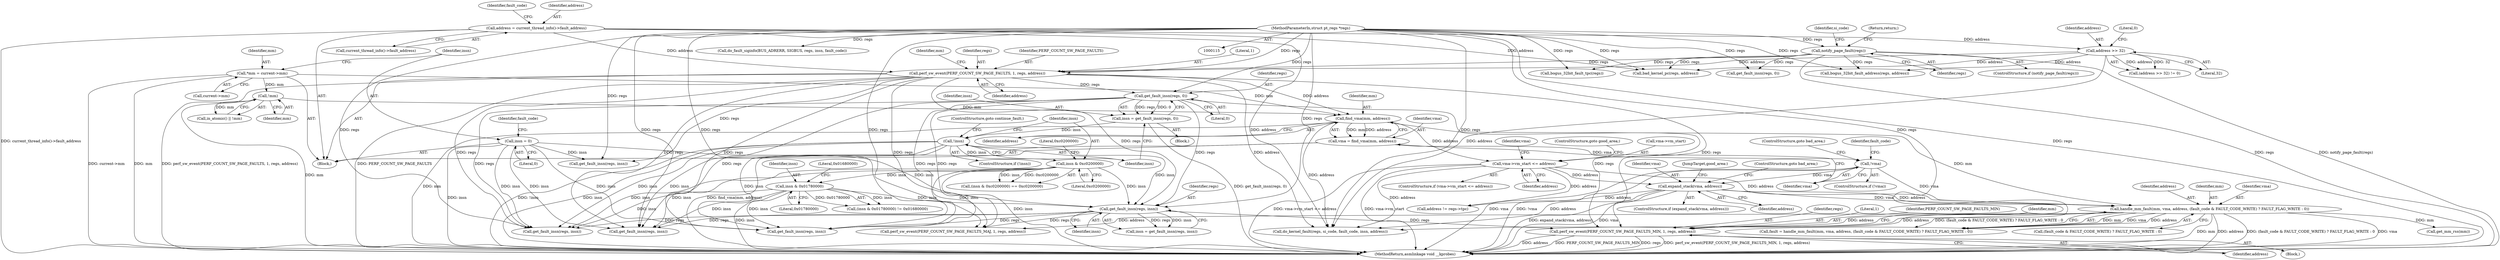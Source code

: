digraph "0_linux_a8b0ca17b80e92faab46ee7179ba9e99ccb61233_44@pointer" {
"1000519" [label="(Call,perf_sw_event(PERF_COUNT_SW_PAGE_FAULTS_MIN, 1, regs, address))"];
"1000306" [label="(Call,get_fault_insn(regs, 0))"];
"1000239" [label="(Call,perf_sw_event(PERF_COUNT_SW_PAGE_FAULTS, 1, regs, address))"];
"1000138" [label="(Call,notify_page_fault(regs))"];
"1000116" [label="(MethodParameterIn,struct pt_regs *regs)"];
"1000186" [label="(Call,address >> 32)"];
"1000144" [label="(Call,address = current_thread_info()->fault_address)"];
"1000353" [label="(Call,get_fault_insn(regs, insn))"];
"1000310" [label="(Call,!insn)"];
"1000304" [label="(Call,insn = get_fault_insn(regs, 0))"];
"1000126" [label="(Call,insn = 0)"];
"1000321" [label="(Call,insn & 0x01780000)"];
"1000316" [label="(Call,insn & 0xc0200000)"];
"1000471" [label="(Call,handle_mm_fault(mm, vma, address, (fault_code & FAULT_CODE_WRITE) ? FAULT_FLAG_WRITE : 0))"];
"1000278" [label="(Call,find_vma(mm, address))"];
"1000236" [label="(Call,!mm)"];
"1000119" [label="(Call,*mm = current->mm)"];
"1000389" [label="(Call,expand_stack(vma, address))"];
"1000282" [label="(Call,!vma)"];
"1000276" [label="(Call,vma = find_vma(mm, address))"];
"1000331" [label="(Call,vma->vm_start <= address)"];
"1000393" [label="(JumpTarget,good_area:)"];
"1000140" [label="(Return,return;)"];
"1000521" [label="(Literal,1)"];
"1000139" [label="(Identifier,regs)"];
"1000142" [label="(Identifier,si_code)"];
"1000189" [label="(Literal,0)"];
"1000249" [label="(Identifier,mm)"];
"1000121" [label="(Call,current->mm)"];
"1000474" [label="(Identifier,address)"];
"1000135" [label="(Identifier,fault_code)"];
"1000523" [label="(Identifier,address)"];
"1000307" [label="(Identifier,regs)"];
"1000316" [label="(Call,insn & 0xc0200000)"];
"1000186" [label="(Call,address >> 32)"];
"1000658" [label="(MethodReturn,asmlinkage void __kprobes)"];
"1000308" [label="(Literal,0)"];
"1000410" [label="(Call,address != regs->tpc)"];
"1000229" [label="(Call,bad_kernel_pc(regs, address))"];
"1000319" [label="(Literal,0xc0200000)"];
"1000598" [label="(Call,do_kernel_fault(regs, si_code, fault_code, insn, address))"];
"1000282" [label="(Call,!vma)"];
"1000330" [label="(ControlStructure,if (vma->vm_start <= address))"];
"1000116" [label="(MethodParameterIn,struct pt_regs *regs)"];
"1000276" [label="(Call,vma = find_vma(mm, address))"];
"1000392" [label="(ControlStructure,goto bad_area;)"];
"1000472" [label="(Identifier,mm)"];
"1000243" [label="(Identifier,address)"];
"1000322" [label="(Identifier,insn)"];
"1000323" [label="(Literal,0x01780000)"];
"1000355" [label="(Identifier,insn)"];
"1000331" [label="(Call,vma->vm_start <= address)"];
"1000608" [label="(Call,get_fault_insn(regs, insn))"];
"1000185" [label="(Call,(address >> 32) != 0)"];
"1000280" [label="(Identifier,address)"];
"1000191" [label="(Call,bogus_32bit_fault_address(regs, address))"];
"1000310" [label="(Call,!insn)"];
"1000388" [label="(ControlStructure,if (expand_stack(vma, address)))"];
"1000137" [label="(ControlStructure,if (notify_page_fault(regs)))"];
"1000531" [label="(Call,get_mm_rss(mm))"];
"1000469" [label="(Call,fault = handle_mm_fault(mm, vma, address, (fault_code & FAULT_CODE_WRITE) ? FAULT_FLAG_WRITE : 0))"];
"1000317" [label="(Identifier,insn)"];
"1000306" [label="(Call,get_fault_insn(regs, 0))"];
"1000341" [label="(Identifier,vma)"];
"1000236" [label="(Call,!mm)"];
"1000117" [label="(Block,)"];
"1000353" [label="(Call,get_fault_insn(regs, insn))"];
"1000321" [label="(Call,insn & 0x01780000)"];
"1000237" [label="(Identifier,mm)"];
"1000390" [label="(Identifier,vma)"];
"1000473" [label="(Identifier,vma)"];
"1000475" [label="(Call,(fault_code & FAULT_CODE_WRITE) ? FAULT_FLAG_WRITE : 0)"];
"1000187" [label="(Identifier,address)"];
"1000389" [label="(Call,expand_stack(vma, address))"];
"1000508" [label="(Call,perf_sw_event(PERF_COUNT_SW_PAGE_FAULTS_MAJ, 1, regs, address))"];
"1000138" [label="(Call,notify_page_fault(regs))"];
"1000278" [label="(Call,find_vma(mm, address))"];
"1000127" [label="(Identifier,insn)"];
"1000630" [label="(Call,get_fault_insn(regs, 0))"];
"1000188" [label="(Literal,32)"];
"1000283" [label="(Identifier,vma)"];
"1000637" [label="(Call,get_fault_insn(regs, insn))"];
"1000152" [label="(Identifier,fault_code)"];
"1000514" [label="(Block,)"];
"1000146" [label="(Call,current_thread_info()->fault_address)"];
"1000289" [label="(Identifier,fault_code)"];
"1000351" [label="(Call,insn = get_fault_insn(regs, insn))"];
"1000242" [label="(Identifier,regs)"];
"1000520" [label="(Identifier,PERF_COUNT_SW_PAGE_FAULTS_MIN)"];
"1000335" [label="(Identifier,address)"];
"1000234" [label="(Call,in_atomic() || !mm)"];
"1000120" [label="(Identifier,mm)"];
"1000519" [label="(Call,perf_sw_event(PERF_COUNT_SW_PAGE_FAULTS_MIN, 1, regs, address))"];
"1000126" [label="(Call,insn = 0)"];
"1000284" [label="(ControlStructure,goto bad_area;)"];
"1000324" [label="(Literal,0x01680000)"];
"1000527" [label="(Identifier,mm)"];
"1000354" [label="(Identifier,regs)"];
"1000267" [label="(Call,get_fault_insn(regs, insn))"];
"1000128" [label="(Literal,0)"];
"1000311" [label="(Identifier,insn)"];
"1000312" [label="(ControlStructure,goto continue_fault;)"];
"1000315" [label="(Call,(insn & 0xc0200000) == 0xc0200000)"];
"1000145" [label="(Identifier,address)"];
"1000320" [label="(Call,(insn & 0x01780000) != 0x01680000)"];
"1000279" [label="(Identifier,mm)"];
"1000240" [label="(Identifier,PERF_COUNT_SW_PAGE_FAULTS)"];
"1000305" [label="(Identifier,insn)"];
"1000119" [label="(Call,*mm = current->mm)"];
"1000318" [label="(Literal,0xc0200000)"];
"1000144" [label="(Call,address = current_thread_info()->fault_address)"];
"1000304" [label="(Call,insn = get_fault_insn(regs, 0))"];
"1000471" [label="(Call,handle_mm_fault(mm, vma, address, (fault_code & FAULT_CODE_WRITE) ? FAULT_FLAG_WRITE : 0))"];
"1000303" [label="(Block,)"];
"1000277" [label="(Identifier,vma)"];
"1000336" [label="(ControlStructure,goto good_area;)"];
"1000241" [label="(Literal,1)"];
"1000281" [label="(ControlStructure,if (!vma))"];
"1000309" [label="(ControlStructure,if (!insn))"];
"1000645" [label="(Call,do_fault_siginfo(BUS_ADRERR, SIGBUS, regs, insn, fault_code))"];
"1000391" [label="(Identifier,address)"];
"1000239" [label="(Call,perf_sw_event(PERF_COUNT_SW_PAGE_FAULTS, 1, regs, address))"];
"1000589" [label="(Call,get_fault_insn(regs, insn))"];
"1000180" [label="(Call,bogus_32bit_fault_tpc(regs))"];
"1000332" [label="(Call,vma->vm_start)"];
"1000522" [label="(Identifier,regs)"];
"1000519" -> "1000514"  [label="AST: "];
"1000519" -> "1000523"  [label="CFG: "];
"1000520" -> "1000519"  [label="AST: "];
"1000521" -> "1000519"  [label="AST: "];
"1000522" -> "1000519"  [label="AST: "];
"1000523" -> "1000519"  [label="AST: "];
"1000527" -> "1000519"  [label="CFG: "];
"1000519" -> "1000658"  [label="DDG: PERF_COUNT_SW_PAGE_FAULTS_MIN"];
"1000519" -> "1000658"  [label="DDG: regs"];
"1000519" -> "1000658"  [label="DDG: perf_sw_event(PERF_COUNT_SW_PAGE_FAULTS_MIN, 1, regs, address)"];
"1000519" -> "1000658"  [label="DDG: address"];
"1000306" -> "1000519"  [label="DDG: regs"];
"1000239" -> "1000519"  [label="DDG: regs"];
"1000353" -> "1000519"  [label="DDG: regs"];
"1000116" -> "1000519"  [label="DDG: regs"];
"1000471" -> "1000519"  [label="DDG: address"];
"1000306" -> "1000304"  [label="AST: "];
"1000306" -> "1000308"  [label="CFG: "];
"1000307" -> "1000306"  [label="AST: "];
"1000308" -> "1000306"  [label="AST: "];
"1000304" -> "1000306"  [label="CFG: "];
"1000306" -> "1000304"  [label="DDG: regs"];
"1000306" -> "1000304"  [label="DDG: 0"];
"1000239" -> "1000306"  [label="DDG: regs"];
"1000116" -> "1000306"  [label="DDG: regs"];
"1000306" -> "1000353"  [label="DDG: regs"];
"1000306" -> "1000508"  [label="DDG: regs"];
"1000306" -> "1000589"  [label="DDG: regs"];
"1000306" -> "1000608"  [label="DDG: regs"];
"1000306" -> "1000637"  [label="DDG: regs"];
"1000239" -> "1000117"  [label="AST: "];
"1000239" -> "1000243"  [label="CFG: "];
"1000240" -> "1000239"  [label="AST: "];
"1000241" -> "1000239"  [label="AST: "];
"1000242" -> "1000239"  [label="AST: "];
"1000243" -> "1000239"  [label="AST: "];
"1000249" -> "1000239"  [label="CFG: "];
"1000239" -> "1000658"  [label="DDG: perf_sw_event(PERF_COUNT_SW_PAGE_FAULTS, 1, regs, address)"];
"1000239" -> "1000658"  [label="DDG: PERF_COUNT_SW_PAGE_FAULTS"];
"1000138" -> "1000239"  [label="DDG: regs"];
"1000116" -> "1000239"  [label="DDG: regs"];
"1000186" -> "1000239"  [label="DDG: address"];
"1000144" -> "1000239"  [label="DDG: address"];
"1000239" -> "1000267"  [label="DDG: regs"];
"1000239" -> "1000278"  [label="DDG: address"];
"1000239" -> "1000353"  [label="DDG: regs"];
"1000239" -> "1000508"  [label="DDG: regs"];
"1000239" -> "1000589"  [label="DDG: regs"];
"1000239" -> "1000598"  [label="DDG: address"];
"1000239" -> "1000608"  [label="DDG: regs"];
"1000239" -> "1000637"  [label="DDG: regs"];
"1000138" -> "1000137"  [label="AST: "];
"1000138" -> "1000139"  [label="CFG: "];
"1000139" -> "1000138"  [label="AST: "];
"1000140" -> "1000138"  [label="CFG: "];
"1000142" -> "1000138"  [label="CFG: "];
"1000138" -> "1000658"  [label="DDG: regs"];
"1000138" -> "1000658"  [label="DDG: notify_page_fault(regs)"];
"1000116" -> "1000138"  [label="DDG: regs"];
"1000138" -> "1000180"  [label="DDG: regs"];
"1000138" -> "1000191"  [label="DDG: regs"];
"1000138" -> "1000229"  [label="DDG: regs"];
"1000138" -> "1000630"  [label="DDG: regs"];
"1000116" -> "1000115"  [label="AST: "];
"1000116" -> "1000658"  [label="DDG: regs"];
"1000116" -> "1000180"  [label="DDG: regs"];
"1000116" -> "1000191"  [label="DDG: regs"];
"1000116" -> "1000229"  [label="DDG: regs"];
"1000116" -> "1000267"  [label="DDG: regs"];
"1000116" -> "1000353"  [label="DDG: regs"];
"1000116" -> "1000508"  [label="DDG: regs"];
"1000116" -> "1000589"  [label="DDG: regs"];
"1000116" -> "1000598"  [label="DDG: regs"];
"1000116" -> "1000608"  [label="DDG: regs"];
"1000116" -> "1000630"  [label="DDG: regs"];
"1000116" -> "1000637"  [label="DDG: regs"];
"1000116" -> "1000645"  [label="DDG: regs"];
"1000186" -> "1000185"  [label="AST: "];
"1000186" -> "1000188"  [label="CFG: "];
"1000187" -> "1000186"  [label="AST: "];
"1000188" -> "1000186"  [label="AST: "];
"1000189" -> "1000186"  [label="CFG: "];
"1000186" -> "1000185"  [label="DDG: address"];
"1000186" -> "1000185"  [label="DDG: 32"];
"1000144" -> "1000186"  [label="DDG: address"];
"1000186" -> "1000191"  [label="DDG: address"];
"1000186" -> "1000229"  [label="DDG: address"];
"1000186" -> "1000598"  [label="DDG: address"];
"1000144" -> "1000117"  [label="AST: "];
"1000144" -> "1000146"  [label="CFG: "];
"1000145" -> "1000144"  [label="AST: "];
"1000146" -> "1000144"  [label="AST: "];
"1000152" -> "1000144"  [label="CFG: "];
"1000144" -> "1000658"  [label="DDG: current_thread_info()->fault_address"];
"1000144" -> "1000229"  [label="DDG: address"];
"1000144" -> "1000598"  [label="DDG: address"];
"1000353" -> "1000351"  [label="AST: "];
"1000353" -> "1000355"  [label="CFG: "];
"1000354" -> "1000353"  [label="AST: "];
"1000355" -> "1000353"  [label="AST: "];
"1000351" -> "1000353"  [label="CFG: "];
"1000353" -> "1000351"  [label="DDG: regs"];
"1000353" -> "1000351"  [label="DDG: insn"];
"1000310" -> "1000353"  [label="DDG: insn"];
"1000126" -> "1000353"  [label="DDG: insn"];
"1000321" -> "1000353"  [label="DDG: insn"];
"1000316" -> "1000353"  [label="DDG: insn"];
"1000353" -> "1000508"  [label="DDG: regs"];
"1000353" -> "1000589"  [label="DDG: regs"];
"1000353" -> "1000608"  [label="DDG: regs"];
"1000353" -> "1000637"  [label="DDG: regs"];
"1000310" -> "1000309"  [label="AST: "];
"1000310" -> "1000311"  [label="CFG: "];
"1000311" -> "1000310"  [label="AST: "];
"1000312" -> "1000310"  [label="CFG: "];
"1000317" -> "1000310"  [label="CFG: "];
"1000310" -> "1000658"  [label="DDG: !insn"];
"1000310" -> "1000658"  [label="DDG: insn"];
"1000304" -> "1000310"  [label="DDG: insn"];
"1000310" -> "1000316"  [label="DDG: insn"];
"1000310" -> "1000589"  [label="DDG: insn"];
"1000310" -> "1000608"  [label="DDG: insn"];
"1000310" -> "1000637"  [label="DDG: insn"];
"1000304" -> "1000303"  [label="AST: "];
"1000305" -> "1000304"  [label="AST: "];
"1000311" -> "1000304"  [label="CFG: "];
"1000304" -> "1000658"  [label="DDG: get_fault_insn(regs, 0)"];
"1000126" -> "1000117"  [label="AST: "];
"1000126" -> "1000128"  [label="CFG: "];
"1000127" -> "1000126"  [label="AST: "];
"1000128" -> "1000126"  [label="AST: "];
"1000135" -> "1000126"  [label="CFG: "];
"1000126" -> "1000658"  [label="DDG: insn"];
"1000126" -> "1000267"  [label="DDG: insn"];
"1000126" -> "1000589"  [label="DDG: insn"];
"1000126" -> "1000608"  [label="DDG: insn"];
"1000126" -> "1000637"  [label="DDG: insn"];
"1000321" -> "1000320"  [label="AST: "];
"1000321" -> "1000323"  [label="CFG: "];
"1000322" -> "1000321"  [label="AST: "];
"1000323" -> "1000321"  [label="AST: "];
"1000324" -> "1000321"  [label="CFG: "];
"1000321" -> "1000658"  [label="DDG: insn"];
"1000321" -> "1000320"  [label="DDG: insn"];
"1000321" -> "1000320"  [label="DDG: 0x01780000"];
"1000316" -> "1000321"  [label="DDG: insn"];
"1000321" -> "1000589"  [label="DDG: insn"];
"1000321" -> "1000608"  [label="DDG: insn"];
"1000321" -> "1000637"  [label="DDG: insn"];
"1000316" -> "1000315"  [label="AST: "];
"1000316" -> "1000318"  [label="CFG: "];
"1000317" -> "1000316"  [label="AST: "];
"1000318" -> "1000316"  [label="AST: "];
"1000319" -> "1000316"  [label="CFG: "];
"1000316" -> "1000658"  [label="DDG: insn"];
"1000316" -> "1000315"  [label="DDG: insn"];
"1000316" -> "1000315"  [label="DDG: 0xc0200000"];
"1000316" -> "1000589"  [label="DDG: insn"];
"1000316" -> "1000608"  [label="DDG: insn"];
"1000316" -> "1000637"  [label="DDG: insn"];
"1000471" -> "1000469"  [label="AST: "];
"1000471" -> "1000475"  [label="CFG: "];
"1000472" -> "1000471"  [label="AST: "];
"1000473" -> "1000471"  [label="AST: "];
"1000474" -> "1000471"  [label="AST: "];
"1000475" -> "1000471"  [label="AST: "];
"1000469" -> "1000471"  [label="CFG: "];
"1000471" -> "1000658"  [label="DDG: mm"];
"1000471" -> "1000658"  [label="DDG: address"];
"1000471" -> "1000658"  [label="DDG: (fault_code & FAULT_CODE_WRITE) ? FAULT_FLAG_WRITE : 0"];
"1000471" -> "1000658"  [label="DDG: vma"];
"1000471" -> "1000469"  [label="DDG: mm"];
"1000471" -> "1000469"  [label="DDG: vma"];
"1000471" -> "1000469"  [label="DDG: address"];
"1000471" -> "1000469"  [label="DDG: (fault_code & FAULT_CODE_WRITE) ? FAULT_FLAG_WRITE : 0"];
"1000278" -> "1000471"  [label="DDG: mm"];
"1000389" -> "1000471"  [label="DDG: vma"];
"1000389" -> "1000471"  [label="DDG: address"];
"1000282" -> "1000471"  [label="DDG: vma"];
"1000331" -> "1000471"  [label="DDG: address"];
"1000471" -> "1000508"  [label="DDG: address"];
"1000471" -> "1000531"  [label="DDG: mm"];
"1000471" -> "1000598"  [label="DDG: address"];
"1000278" -> "1000276"  [label="AST: "];
"1000278" -> "1000280"  [label="CFG: "];
"1000279" -> "1000278"  [label="AST: "];
"1000280" -> "1000278"  [label="AST: "];
"1000276" -> "1000278"  [label="CFG: "];
"1000278" -> "1000658"  [label="DDG: mm"];
"1000278" -> "1000276"  [label="DDG: mm"];
"1000278" -> "1000276"  [label="DDG: address"];
"1000236" -> "1000278"  [label="DDG: mm"];
"1000119" -> "1000278"  [label="DDG: mm"];
"1000278" -> "1000331"  [label="DDG: address"];
"1000278" -> "1000598"  [label="DDG: address"];
"1000236" -> "1000234"  [label="AST: "];
"1000236" -> "1000237"  [label="CFG: "];
"1000237" -> "1000236"  [label="AST: "];
"1000234" -> "1000236"  [label="CFG: "];
"1000236" -> "1000658"  [label="DDG: mm"];
"1000236" -> "1000234"  [label="DDG: mm"];
"1000119" -> "1000236"  [label="DDG: mm"];
"1000119" -> "1000117"  [label="AST: "];
"1000119" -> "1000121"  [label="CFG: "];
"1000120" -> "1000119"  [label="AST: "];
"1000121" -> "1000119"  [label="AST: "];
"1000127" -> "1000119"  [label="CFG: "];
"1000119" -> "1000658"  [label="DDG: current->mm"];
"1000119" -> "1000658"  [label="DDG: mm"];
"1000389" -> "1000388"  [label="AST: "];
"1000389" -> "1000391"  [label="CFG: "];
"1000390" -> "1000389"  [label="AST: "];
"1000391" -> "1000389"  [label="AST: "];
"1000392" -> "1000389"  [label="CFG: "];
"1000393" -> "1000389"  [label="CFG: "];
"1000389" -> "1000658"  [label="DDG: expand_stack(vma, address)"];
"1000389" -> "1000658"  [label="DDG: vma"];
"1000282" -> "1000389"  [label="DDG: vma"];
"1000331" -> "1000389"  [label="DDG: address"];
"1000389" -> "1000410"  [label="DDG: address"];
"1000389" -> "1000598"  [label="DDG: address"];
"1000282" -> "1000281"  [label="AST: "];
"1000282" -> "1000283"  [label="CFG: "];
"1000283" -> "1000282"  [label="AST: "];
"1000284" -> "1000282"  [label="CFG: "];
"1000289" -> "1000282"  [label="CFG: "];
"1000282" -> "1000658"  [label="DDG: !vma"];
"1000282" -> "1000658"  [label="DDG: vma"];
"1000276" -> "1000282"  [label="DDG: vma"];
"1000276" -> "1000117"  [label="AST: "];
"1000277" -> "1000276"  [label="AST: "];
"1000283" -> "1000276"  [label="CFG: "];
"1000276" -> "1000658"  [label="DDG: find_vma(mm, address)"];
"1000331" -> "1000330"  [label="AST: "];
"1000331" -> "1000335"  [label="CFG: "];
"1000332" -> "1000331"  [label="AST: "];
"1000335" -> "1000331"  [label="AST: "];
"1000336" -> "1000331"  [label="CFG: "];
"1000341" -> "1000331"  [label="CFG: "];
"1000331" -> "1000658"  [label="DDG: vma->vm_start <= address"];
"1000331" -> "1000658"  [label="DDG: vma->vm_start"];
"1000331" -> "1000410"  [label="DDG: address"];
"1000331" -> "1000598"  [label="DDG: address"];
}
